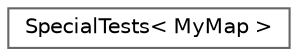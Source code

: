 digraph "类继承关系图"
{
 // LATEX_PDF_SIZE
  bgcolor="transparent";
  edge [fontname=Helvetica,fontsize=10,labelfontname=Helvetica,labelfontsize=10];
  node [fontname=Helvetica,fontsize=10,shape=box,height=0.2,width=0.4];
  rankdir="LR";
  Node0 [id="Node000000",label="SpecialTests\< MyMap \>",height=0.2,width=0.4,color="grey40", fillcolor="white", style="filled",URL="$struct_special_tests_3_01_my_map_01_4.html",tooltip=" "];
}
